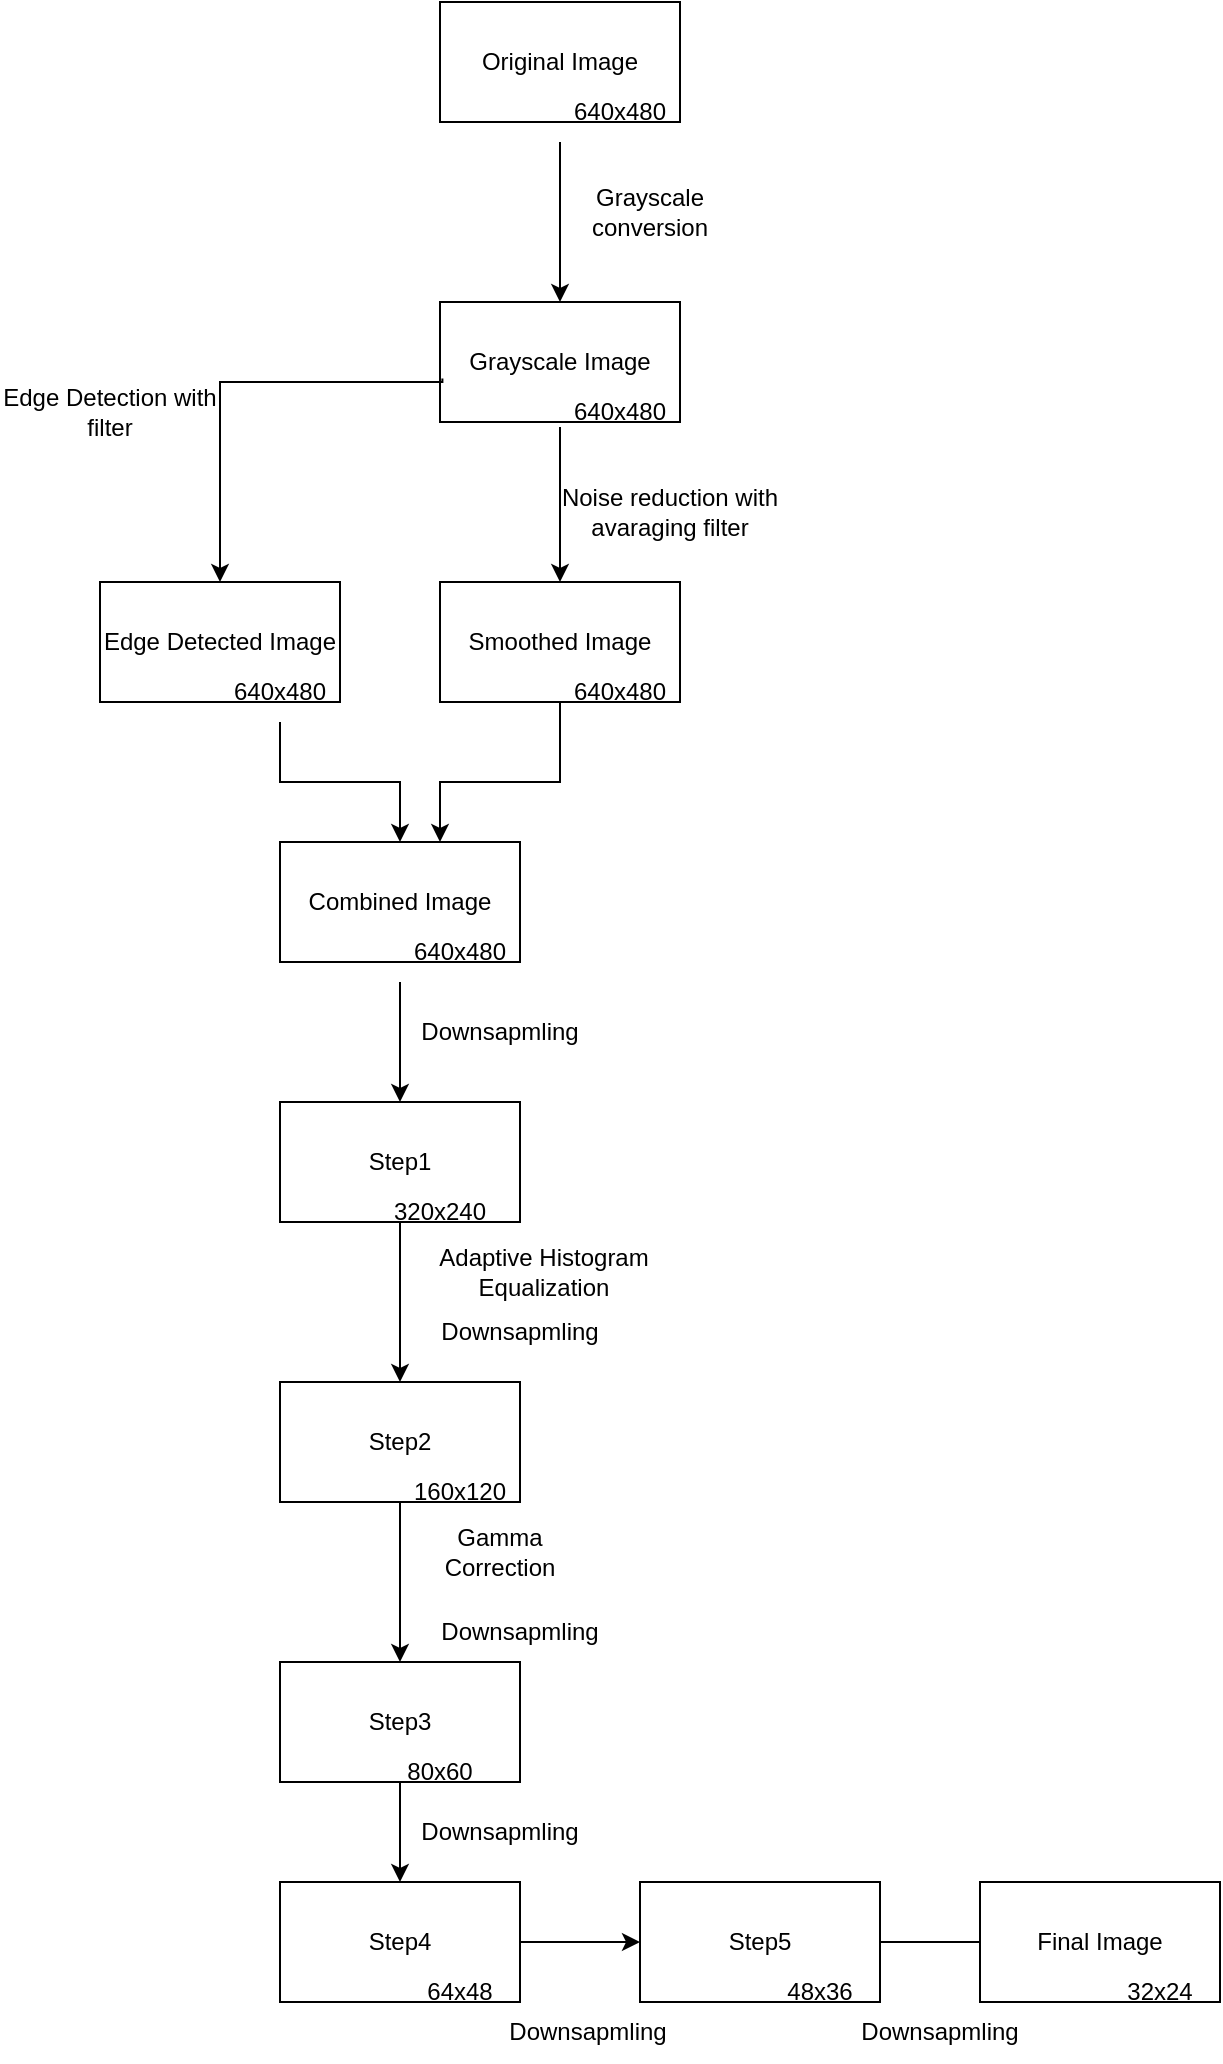 <mxfile version="22.1.0" type="github">
  <diagram name="Sayfa -1" id="Gj2gSd7K2H69_6VzcRKl">
    <mxGraphModel dx="1050" dy="1699" grid="1" gridSize="10" guides="1" tooltips="1" connect="1" arrows="1" fold="1" page="1" pageScale="1" pageWidth="827" pageHeight="1169" math="0" shadow="0">
      <root>
        <mxCell id="0" />
        <mxCell id="1" parent="0" />
        <mxCell id="wFkCNshnGClv44x8eFzm-1" value="Original Image" style="rounded=0;whiteSpace=wrap;html=1;" parent="1" vertex="1">
          <mxGeometry x="340" y="-480" width="120" height="60" as="geometry" />
        </mxCell>
        <mxCell id="wFkCNshnGClv44x8eFzm-2" value="Grayscale Image" style="rounded=0;whiteSpace=wrap;html=1;" parent="1" vertex="1">
          <mxGeometry x="340" y="-330" width="120" height="60" as="geometry" />
        </mxCell>
        <mxCell id="wFkCNshnGClv44x8eFzm-9" value="" style="edgeStyle=orthogonalEdgeStyle;rounded=0;orthogonalLoop=1;jettySize=auto;html=1;" parent="1" source="wFkCNshnGClv44x8eFzm-3" target="wFkCNshnGClv44x8eFzm-2" edge="1">
          <mxGeometry relative="1" as="geometry">
            <Array as="points">
              <mxPoint x="400" y="-390" />
              <mxPoint x="400" y="-390" />
            </Array>
          </mxGeometry>
        </mxCell>
        <mxCell id="wFkCNshnGClv44x8eFzm-3" value="640x480" style="text;html=1;strokeColor=none;fillColor=none;align=center;verticalAlign=middle;whiteSpace=wrap;rounded=0;" parent="1" vertex="1">
          <mxGeometry x="400" y="-440" width="60" height="30" as="geometry" />
        </mxCell>
        <mxCell id="wFkCNshnGClv44x8eFzm-10" value="" style="edgeStyle=orthogonalEdgeStyle;rounded=0;orthogonalLoop=1;jettySize=auto;html=1;exitX=0;exitY=0.75;exitDx=0;exitDy=0;" parent="1" source="wFkCNshnGClv44x8eFzm-4" target="wFkCNshnGClv44x8eFzm-5" edge="1">
          <mxGeometry relative="1" as="geometry">
            <Array as="points">
              <mxPoint x="400" y="-250" />
              <mxPoint x="400" y="-250" />
            </Array>
          </mxGeometry>
        </mxCell>
        <mxCell id="wFkCNshnGClv44x8eFzm-4" value="640x480" style="text;html=1;strokeColor=none;fillColor=none;align=center;verticalAlign=middle;whiteSpace=wrap;rounded=0;" parent="1" vertex="1">
          <mxGeometry x="400" y="-290" width="60" height="30" as="geometry" />
        </mxCell>
        <mxCell id="khkEsvPdjJkN44EHwx-8-8" value="" style="edgeStyle=orthogonalEdgeStyle;rounded=0;orthogonalLoop=1;jettySize=auto;html=1;" edge="1" parent="1" source="wFkCNshnGClv44x8eFzm-5" target="khkEsvPdjJkN44EHwx-8-6">
          <mxGeometry relative="1" as="geometry">
            <Array as="points">
              <mxPoint x="400" y="-90" />
              <mxPoint x="340" y="-90" />
            </Array>
          </mxGeometry>
        </mxCell>
        <mxCell id="wFkCNshnGClv44x8eFzm-5" value="Smoothed Image" style="rounded=0;whiteSpace=wrap;html=1;" parent="1" vertex="1">
          <mxGeometry x="340" y="-190" width="120" height="60" as="geometry" />
        </mxCell>
        <mxCell id="wFkCNshnGClv44x8eFzm-11" value="Noise reduction with avaraging filter" style="text;html=1;strokeColor=none;fillColor=none;align=center;verticalAlign=middle;whiteSpace=wrap;rounded=0;" parent="1" vertex="1">
          <mxGeometry x="390" y="-240" width="130" height="30" as="geometry" />
        </mxCell>
        <mxCell id="wFkCNshnGClv44x8eFzm-12" value="640x480" style="text;html=1;strokeColor=none;fillColor=none;align=center;verticalAlign=middle;whiteSpace=wrap;rounded=0;" parent="1" vertex="1">
          <mxGeometry x="400" y="-150" width="60" height="30" as="geometry" />
        </mxCell>
        <mxCell id="khkEsvPdjJkN44EHwx-8-1" value="Edge Detected Image" style="rounded=0;whiteSpace=wrap;html=1;" vertex="1" parent="1">
          <mxGeometry x="170" y="-190" width="120" height="60" as="geometry" />
        </mxCell>
        <mxCell id="khkEsvPdjJkN44EHwx-8-7" value="" style="edgeStyle=orthogonalEdgeStyle;rounded=0;orthogonalLoop=1;jettySize=auto;html=1;" edge="1" parent="1" source="khkEsvPdjJkN44EHwx-8-2" target="khkEsvPdjJkN44EHwx-8-6">
          <mxGeometry relative="1" as="geometry" />
        </mxCell>
        <mxCell id="khkEsvPdjJkN44EHwx-8-2" value="640x480" style="text;html=1;strokeColor=none;fillColor=none;align=center;verticalAlign=middle;whiteSpace=wrap;rounded=0;" vertex="1" parent="1">
          <mxGeometry x="230" y="-150" width="60" height="30" as="geometry" />
        </mxCell>
        <mxCell id="khkEsvPdjJkN44EHwx-8-5" value="" style="edgeStyle=orthogonalEdgeStyle;rounded=0;orthogonalLoop=1;jettySize=auto;html=1;entryX=0.5;entryY=0;entryDx=0;entryDy=0;exitX=0.01;exitY=0.637;exitDx=0;exitDy=0;exitPerimeter=0;" edge="1" parent="1" source="wFkCNshnGClv44x8eFzm-2" target="khkEsvPdjJkN44EHwx-8-1">
          <mxGeometry relative="1" as="geometry">
            <Array as="points">
              <mxPoint x="341" y="-290" />
              <mxPoint x="230" y="-290" />
            </Array>
            <mxPoint x="320" y="-290" as="sourcePoint" />
            <mxPoint x="240" y="-290" as="targetPoint" />
          </mxGeometry>
        </mxCell>
        <mxCell id="khkEsvPdjJkN44EHwx-8-6" value="Combined Image" style="rounded=0;whiteSpace=wrap;html=1;" vertex="1" parent="1">
          <mxGeometry x="260" y="-60" width="120" height="60" as="geometry" />
        </mxCell>
        <mxCell id="khkEsvPdjJkN44EHwx-8-11" value="" style="edgeStyle=orthogonalEdgeStyle;rounded=0;orthogonalLoop=1;jettySize=auto;html=1;" edge="1" parent="1" source="khkEsvPdjJkN44EHwx-8-9" target="khkEsvPdjJkN44EHwx-8-10">
          <mxGeometry relative="1" as="geometry">
            <Array as="points">
              <mxPoint x="320" y="20" />
              <mxPoint x="320" y="20" />
            </Array>
          </mxGeometry>
        </mxCell>
        <mxCell id="khkEsvPdjJkN44EHwx-8-9" value="640x480" style="text;html=1;strokeColor=none;fillColor=none;align=center;verticalAlign=middle;whiteSpace=wrap;rounded=0;" vertex="1" parent="1">
          <mxGeometry x="320" y="-20" width="60" height="30" as="geometry" />
        </mxCell>
        <mxCell id="khkEsvPdjJkN44EHwx-8-16" value="" style="edgeStyle=orthogonalEdgeStyle;rounded=0;orthogonalLoop=1;jettySize=auto;html=1;" edge="1" parent="1" source="khkEsvPdjJkN44EHwx-8-10" target="khkEsvPdjJkN44EHwx-8-15">
          <mxGeometry relative="1" as="geometry" />
        </mxCell>
        <mxCell id="khkEsvPdjJkN44EHwx-8-10" value="Step1" style="rounded=0;whiteSpace=wrap;html=1;" vertex="1" parent="1">
          <mxGeometry x="260" y="70" width="120" height="60" as="geometry" />
        </mxCell>
        <mxCell id="khkEsvPdjJkN44EHwx-8-12" value="Downsapmling" style="text;html=1;strokeColor=none;fillColor=none;align=center;verticalAlign=middle;whiteSpace=wrap;rounded=0;" vertex="1" parent="1">
          <mxGeometry x="340" y="20" width="60" height="30" as="geometry" />
        </mxCell>
        <mxCell id="khkEsvPdjJkN44EHwx-8-13" value="320x240" style="text;html=1;strokeColor=none;fillColor=none;align=center;verticalAlign=middle;whiteSpace=wrap;rounded=0;" vertex="1" parent="1">
          <mxGeometry x="310" y="110" width="60" height="30" as="geometry" />
        </mxCell>
        <mxCell id="khkEsvPdjJkN44EHwx-8-14" value="Edge Detection with filter" style="text;html=1;strokeColor=none;fillColor=none;align=center;verticalAlign=middle;whiteSpace=wrap;rounded=0;" vertex="1" parent="1">
          <mxGeometry x="120" y="-290" width="110" height="30" as="geometry" />
        </mxCell>
        <mxCell id="khkEsvPdjJkN44EHwx-8-22" value="" style="edgeStyle=orthogonalEdgeStyle;rounded=0;orthogonalLoop=1;jettySize=auto;html=1;" edge="1" parent="1" source="khkEsvPdjJkN44EHwx-8-15" target="khkEsvPdjJkN44EHwx-8-21">
          <mxGeometry relative="1" as="geometry" />
        </mxCell>
        <mxCell id="khkEsvPdjJkN44EHwx-8-15" value="Step2" style="rounded=0;whiteSpace=wrap;html=1;" vertex="1" parent="1">
          <mxGeometry x="260" y="210" width="120" height="60" as="geometry" />
        </mxCell>
        <mxCell id="khkEsvPdjJkN44EHwx-8-18" value="Adaptive Histogram Equalization" style="text;html=1;strokeColor=none;fillColor=none;align=center;verticalAlign=middle;whiteSpace=wrap;rounded=0;" vertex="1" parent="1">
          <mxGeometry x="324" y="140" width="136" height="30" as="geometry" />
        </mxCell>
        <mxCell id="khkEsvPdjJkN44EHwx-8-19" value="Downsapmling" style="text;html=1;strokeColor=none;fillColor=none;align=center;verticalAlign=middle;whiteSpace=wrap;rounded=0;" vertex="1" parent="1">
          <mxGeometry x="350" y="170" width="60" height="30" as="geometry" />
        </mxCell>
        <mxCell id="khkEsvPdjJkN44EHwx-8-20" value="160x120" style="text;html=1;strokeColor=none;fillColor=none;align=center;verticalAlign=middle;whiteSpace=wrap;rounded=0;" vertex="1" parent="1">
          <mxGeometry x="320" y="250" width="60" height="30" as="geometry" />
        </mxCell>
        <mxCell id="khkEsvPdjJkN44EHwx-8-27" value="" style="edgeStyle=orthogonalEdgeStyle;rounded=0;orthogonalLoop=1;jettySize=auto;html=1;" edge="1" parent="1" source="khkEsvPdjJkN44EHwx-8-21" target="khkEsvPdjJkN44EHwx-8-26">
          <mxGeometry relative="1" as="geometry" />
        </mxCell>
        <mxCell id="khkEsvPdjJkN44EHwx-8-21" value="Step3" style="rounded=0;whiteSpace=wrap;html=1;" vertex="1" parent="1">
          <mxGeometry x="260" y="350" width="120" height="60" as="geometry" />
        </mxCell>
        <mxCell id="khkEsvPdjJkN44EHwx-8-23" value="Gamma Correction" style="text;html=1;strokeColor=none;fillColor=none;align=center;verticalAlign=middle;whiteSpace=wrap;rounded=0;" vertex="1" parent="1">
          <mxGeometry x="340" y="280" width="60" height="30" as="geometry" />
        </mxCell>
        <mxCell id="khkEsvPdjJkN44EHwx-8-24" value="Downsapmling" style="text;html=1;strokeColor=none;fillColor=none;align=center;verticalAlign=middle;whiteSpace=wrap;rounded=0;" vertex="1" parent="1">
          <mxGeometry x="350" y="320" width="60" height="30" as="geometry" />
        </mxCell>
        <mxCell id="khkEsvPdjJkN44EHwx-8-25" value="80x60" style="text;html=1;strokeColor=none;fillColor=none;align=center;verticalAlign=middle;whiteSpace=wrap;rounded=0;" vertex="1" parent="1">
          <mxGeometry x="310" y="390" width="60" height="30" as="geometry" />
        </mxCell>
        <mxCell id="khkEsvPdjJkN44EHwx-8-32" value="" style="edgeStyle=orthogonalEdgeStyle;rounded=0;orthogonalLoop=1;jettySize=auto;html=1;" edge="1" parent="1" source="khkEsvPdjJkN44EHwx-8-26" target="khkEsvPdjJkN44EHwx-8-30">
          <mxGeometry relative="1" as="geometry" />
        </mxCell>
        <mxCell id="khkEsvPdjJkN44EHwx-8-26" value="Step4" style="rounded=0;whiteSpace=wrap;html=1;" vertex="1" parent="1">
          <mxGeometry x="260" y="460" width="120" height="60" as="geometry" />
        </mxCell>
        <mxCell id="khkEsvPdjJkN44EHwx-8-28" value="Downsapmling" style="text;html=1;strokeColor=none;fillColor=none;align=center;verticalAlign=middle;whiteSpace=wrap;rounded=0;" vertex="1" parent="1">
          <mxGeometry x="340" y="420" width="60" height="30" as="geometry" />
        </mxCell>
        <mxCell id="khkEsvPdjJkN44EHwx-8-29" value="64x48" style="text;html=1;strokeColor=none;fillColor=none;align=center;verticalAlign=middle;whiteSpace=wrap;rounded=0;" vertex="1" parent="1">
          <mxGeometry x="320" y="500" width="60" height="30" as="geometry" />
        </mxCell>
        <mxCell id="khkEsvPdjJkN44EHwx-8-36" value="" style="edgeStyle=orthogonalEdgeStyle;rounded=0;orthogonalLoop=1;jettySize=auto;html=1;" edge="1" parent="1" source="khkEsvPdjJkN44EHwx-8-30" target="khkEsvPdjJkN44EHwx-8-35">
          <mxGeometry relative="1" as="geometry" />
        </mxCell>
        <mxCell id="khkEsvPdjJkN44EHwx-8-30" value="Step5" style="rounded=0;whiteSpace=wrap;html=1;" vertex="1" parent="1">
          <mxGeometry x="440" y="460" width="120" height="60" as="geometry" />
        </mxCell>
        <mxCell id="khkEsvPdjJkN44EHwx-8-31" value="48x36" style="text;html=1;strokeColor=none;fillColor=none;align=center;verticalAlign=middle;whiteSpace=wrap;rounded=0;" vertex="1" parent="1">
          <mxGeometry x="500" y="500" width="60" height="30" as="geometry" />
        </mxCell>
        <mxCell id="khkEsvPdjJkN44EHwx-8-33" value="Downsapmling" style="text;html=1;strokeColor=none;fillColor=none;align=center;verticalAlign=middle;whiteSpace=wrap;rounded=0;" vertex="1" parent="1">
          <mxGeometry x="384" y="520" width="60" height="30" as="geometry" />
        </mxCell>
        <mxCell id="khkEsvPdjJkN44EHwx-8-34" value="Final Image" style="rounded=0;whiteSpace=wrap;html=1;" vertex="1" parent="1">
          <mxGeometry x="610" y="460" width="120" height="60" as="geometry" />
        </mxCell>
        <mxCell id="khkEsvPdjJkN44EHwx-8-35" value="32x24" style="text;html=1;strokeColor=none;fillColor=none;align=center;verticalAlign=middle;whiteSpace=wrap;rounded=0;" vertex="1" parent="1">
          <mxGeometry x="670" y="500" width="60" height="30" as="geometry" />
        </mxCell>
        <mxCell id="khkEsvPdjJkN44EHwx-8-37" value="Downsapmling" style="text;html=1;strokeColor=none;fillColor=none;align=center;verticalAlign=middle;whiteSpace=wrap;rounded=0;" vertex="1" parent="1">
          <mxGeometry x="560" y="520" width="60" height="30" as="geometry" />
        </mxCell>
        <mxCell id="khkEsvPdjJkN44EHwx-8-38" value="Grayscale conversion" style="text;html=1;strokeColor=none;fillColor=none;align=center;verticalAlign=middle;whiteSpace=wrap;rounded=0;" vertex="1" parent="1">
          <mxGeometry x="400" y="-390" width="90" height="30" as="geometry" />
        </mxCell>
      </root>
    </mxGraphModel>
  </diagram>
</mxfile>
